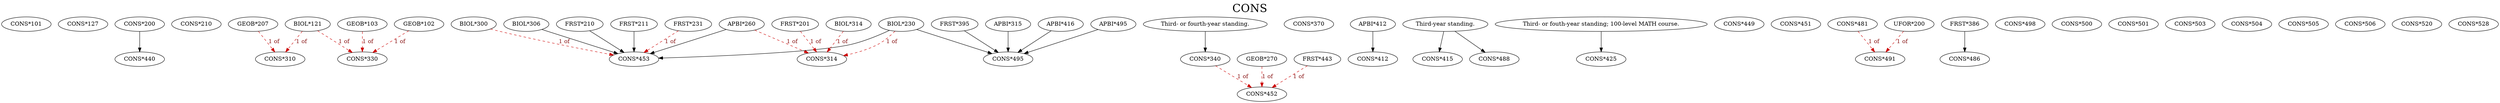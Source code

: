 digraph CONS {
labelloc = "t";
label = "CONS"
fontsize = 27;
"CONS*101"
"CONS*127"
"CONS*200"
"CONS*210"
"BIOL*121" -> "CONS*310" [style=dashed] [label="1 of", fontcolor=firebrick4] [color=red3]
"GEOB*207" -> "CONS*310" [style=dashed] [label="1 of", fontcolor=firebrick4] [color=red3]
"APBI*260" -> "CONS*314" [style=dashed] [label="1 of", fontcolor=firebrick4] [color=red3]
"BIOL*230" -> "CONS*314" [style=dashed] [label="1 of", fontcolor=firebrick4] [color=red3]
"FRST*201" -> "CONS*314" [style=dashed] [label="1 of", fontcolor=firebrick4] [color=red3]
"BIOL*314" -> "CONS*314" [style=dashed] [label="1 of", fontcolor=firebrick4] [color=red3]
"BIOL*121" -> "CONS*330" [style=dashed] [label="1 of", fontcolor=firebrick4] [color=red3]
"GEOB*102" -> "CONS*330" [style=dashed] [label="1 of", fontcolor=firebrick4] [color=red3]
"GEOB*103" -> "CONS*330" [style=dashed] [label="1 of", fontcolor=firebrick4] [color=red3]
"Third- or fourth-year standing." -> "CONS*340" [style=solid]
"CONS*370"
"APBI*412" -> "CONS*412" [style=solid]
"Third-year standing." -> "CONS*415" [style=solid]
"Third- or fouth-year standing; 100-level MATH course." -> "CONS*425" [style=solid]
"CONS*200" -> "CONS*440" [style=solid]
"CONS*449"
"CONS*451"
"CONS*340" -> "CONS*452" [style=dashed] [label="1 of", fontcolor=firebrick4] [color=red3]
"GEOB*270" -> "CONS*452" [style=dashed] [label="1 of", fontcolor=firebrick4] [color=red3]
"FRST*443" -> "CONS*452" [style=dashed] [label="1 of", fontcolor=firebrick4] [color=red3]
"FRST*231" -> "CONS*453" [style=dashed] [label="1 of", fontcolor=firebrick4] [color=red3]
"BIOL*300" -> "CONS*453" [style=dashed] [label="1 of", fontcolor=firebrick4] [color=red3]
"FRST*210" -> "CONS*453"
"FRST*211" -> "CONS*453"
"BIOL*230" -> "CONS*453"
"BIOL*306" -> "CONS*453"
"APBI*260" -> "CONS*453"
"CONS*481"
"FRST*386" -> "CONS*486" [style=solid]
"Third-year standing." -> "CONS*488" [style=solid]
"UFOR*200" -> "CONS*491" [style=dashed] [label="1 of", fontcolor=firebrick4] [color=red3]
"CONS*481" -> "CONS*491" [style=dashed] [label="1 of", fontcolor=firebrick4] [color=red3]
"BIOL*230" -> "CONS*495" [style=solid]
"FRST*395" -> "CONS*495" [style=solid]
"APBI*315" -> "CONS*495" [style=solid]
"APBI*416" -> "CONS*495" [style=solid]
"APBI*495" -> "CONS*495" [style=solid]
"CONS*498"
"CONS*500"
"CONS*501"
"CONS*503"
"CONS*504"
"CONS*505"
"CONS*506"
"CONS*520"
"CONS*528"
}
